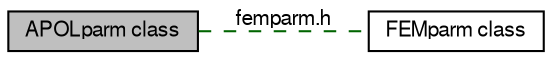 digraph "APOLparm class"
{
  edge [fontname="FreeSans",fontsize="10",labelfontname="FreeSans",labelfontsize="10"];
  node [fontname="FreeSans",fontsize="10",shape=record];
  rankdir=LR;
  Node0 [label="APOLparm class",height=0.2,width=0.4,color="black", fillcolor="grey75", style="filled" fontcolor="black"];
  Node1 [label="FEMparm class",height=0.2,width=0.4,color="black", fillcolor="white", style="filled",URL="$group___f_e_mparm.html",tooltip="Parameter structure for FEM-specific variables from input files."];
  Node0->Node1 [shape=plaintext, label="femparm.h", color="darkgreen", dir="none", style="dashed"];
}
